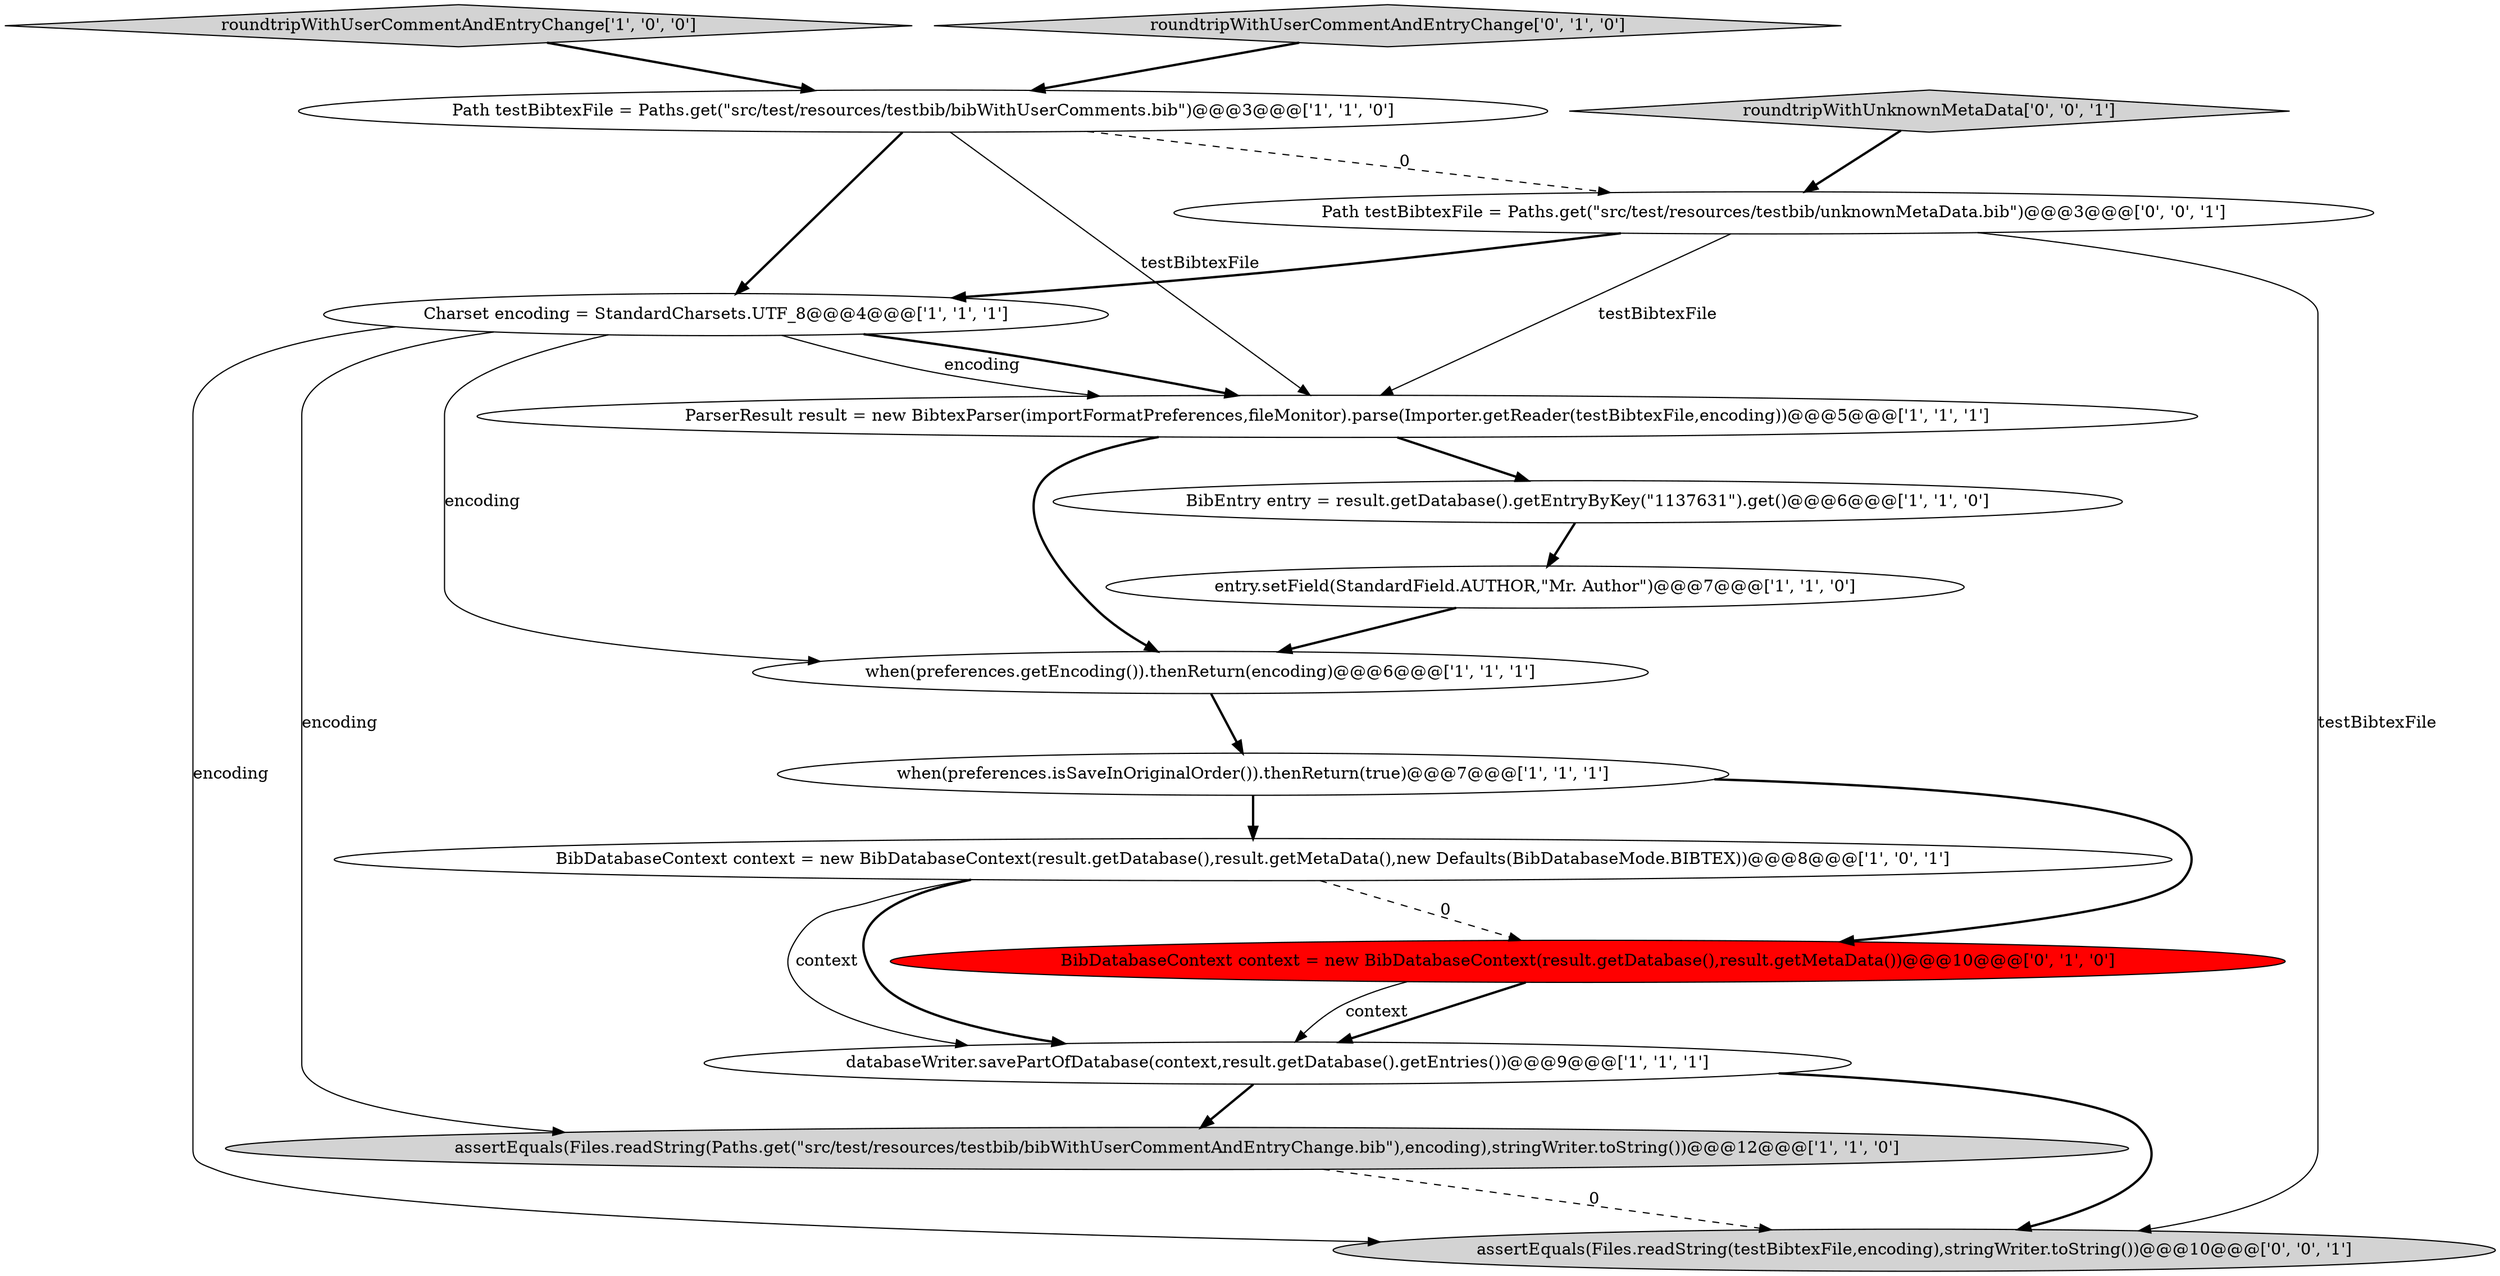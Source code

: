 digraph {
1 [style = filled, label = "roundtripWithUserCommentAndEntryChange['1', '0', '0']", fillcolor = lightgray, shape = diamond image = "AAA0AAABBB1BBB"];
9 [style = filled, label = "ParserResult result = new BibtexParser(importFormatPreferences,fileMonitor).parse(Importer.getReader(testBibtexFile,encoding))@@@5@@@['1', '1', '1']", fillcolor = white, shape = ellipse image = "AAA0AAABBB1BBB"];
13 [style = filled, label = "roundtripWithUnknownMetaData['0', '0', '1']", fillcolor = lightgray, shape = diamond image = "AAA0AAABBB3BBB"];
5 [style = filled, label = "Path testBibtexFile = Paths.get(\"src/test/resources/testbib/bibWithUserComments.bib\")@@@3@@@['1', '1', '0']", fillcolor = white, shape = ellipse image = "AAA0AAABBB1BBB"];
12 [style = filled, label = "roundtripWithUserCommentAndEntryChange['0', '1', '0']", fillcolor = lightgray, shape = diamond image = "AAA0AAABBB2BBB"];
7 [style = filled, label = "when(preferences.getEncoding()).thenReturn(encoding)@@@6@@@['1', '1', '1']", fillcolor = white, shape = ellipse image = "AAA0AAABBB1BBB"];
14 [style = filled, label = "assertEquals(Files.readString(testBibtexFile,encoding),stringWriter.toString())@@@10@@@['0', '0', '1']", fillcolor = lightgray, shape = ellipse image = "AAA0AAABBB3BBB"];
2 [style = filled, label = "Charset encoding = StandardCharsets.UTF_8@@@4@@@['1', '1', '1']", fillcolor = white, shape = ellipse image = "AAA0AAABBB1BBB"];
4 [style = filled, label = "BibDatabaseContext context = new BibDatabaseContext(result.getDatabase(),result.getMetaData(),new Defaults(BibDatabaseMode.BIBTEX))@@@8@@@['1', '0', '1']", fillcolor = white, shape = ellipse image = "AAA0AAABBB1BBB"];
3 [style = filled, label = "BibEntry entry = result.getDatabase().getEntryByKey(\"1137631\").get()@@@6@@@['1', '1', '0']", fillcolor = white, shape = ellipse image = "AAA0AAABBB1BBB"];
11 [style = filled, label = "BibDatabaseContext context = new BibDatabaseContext(result.getDatabase(),result.getMetaData())@@@10@@@['0', '1', '0']", fillcolor = red, shape = ellipse image = "AAA1AAABBB2BBB"];
10 [style = filled, label = "assertEquals(Files.readString(Paths.get(\"src/test/resources/testbib/bibWithUserCommentAndEntryChange.bib\"),encoding),stringWriter.toString())@@@12@@@['1', '1', '0']", fillcolor = lightgray, shape = ellipse image = "AAA0AAABBB1BBB"];
0 [style = filled, label = "databaseWriter.savePartOfDatabase(context,result.getDatabase().getEntries())@@@9@@@['1', '1', '1']", fillcolor = white, shape = ellipse image = "AAA0AAABBB1BBB"];
6 [style = filled, label = "when(preferences.isSaveInOriginalOrder()).thenReturn(true)@@@7@@@['1', '1', '1']", fillcolor = white, shape = ellipse image = "AAA0AAABBB1BBB"];
8 [style = filled, label = "entry.setField(StandardField.AUTHOR,\"Mr. Author\")@@@7@@@['1', '1', '0']", fillcolor = white, shape = ellipse image = "AAA0AAABBB1BBB"];
15 [style = filled, label = "Path testBibtexFile = Paths.get(\"src/test/resources/testbib/unknownMetaData.bib\")@@@3@@@['0', '0', '1']", fillcolor = white, shape = ellipse image = "AAA0AAABBB3BBB"];
1->5 [style = bold, label=""];
15->2 [style = bold, label=""];
12->5 [style = bold, label=""];
2->14 [style = solid, label="encoding"];
2->9 [style = solid, label="encoding"];
2->9 [style = bold, label=""];
9->7 [style = bold, label=""];
15->14 [style = solid, label="testBibtexFile"];
8->7 [style = bold, label=""];
4->0 [style = bold, label=""];
2->7 [style = solid, label="encoding"];
6->4 [style = bold, label=""];
5->2 [style = bold, label=""];
0->10 [style = bold, label=""];
11->0 [style = bold, label=""];
0->14 [style = bold, label=""];
11->0 [style = solid, label="context"];
3->8 [style = bold, label=""];
6->11 [style = bold, label=""];
7->6 [style = bold, label=""];
15->9 [style = solid, label="testBibtexFile"];
5->9 [style = solid, label="testBibtexFile"];
9->3 [style = bold, label=""];
13->15 [style = bold, label=""];
4->11 [style = dashed, label="0"];
5->15 [style = dashed, label="0"];
2->10 [style = solid, label="encoding"];
4->0 [style = solid, label="context"];
10->14 [style = dashed, label="0"];
}
